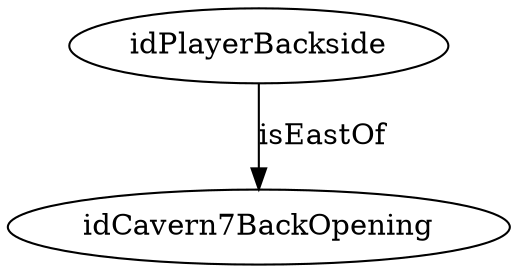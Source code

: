 strict digraph  {
idPlayerBackside [node_type=entity_node, root=root];
idCavern7BackOpening;
idPlayerBackside -> idCavern7BackOpening  [edge_type=relationship, label=isEastOf];
}
